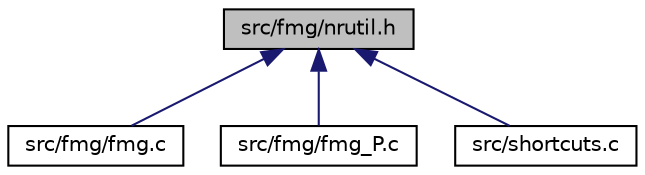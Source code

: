 digraph "src/fmg/nrutil.h"
{
  edge [fontname="Helvetica",fontsize="10",labelfontname="Helvetica",labelfontsize="10"];
  node [fontname="Helvetica",fontsize="10",shape=record];
  Node1 [label="src/fmg/nrutil.h",height=0.2,width=0.4,color="black", fillcolor="grey75", style="filled", fontcolor="black"];
  Node1 -> Node2 [dir="back",color="midnightblue",fontsize="10",style="solid",fontname="Helvetica"];
  Node2 [label="src/fmg/fmg.c",height=0.2,width=0.4,color="black", fillcolor="white", style="filled",URL="$fmg_8c.html"];
  Node1 -> Node3 [dir="back",color="midnightblue",fontsize="10",style="solid",fontname="Helvetica"];
  Node3 [label="src/fmg/fmg_P.c",height=0.2,width=0.4,color="black", fillcolor="white", style="filled",URL="$fmg__P_8c.html"];
  Node1 -> Node4 [dir="back",color="midnightblue",fontsize="10",style="solid",fontname="Helvetica"];
  Node4 [label="src/shortcuts.c",height=0.2,width=0.4,color="black", fillcolor="white", style="filled",URL="$shortcuts_8c.html"];
}
